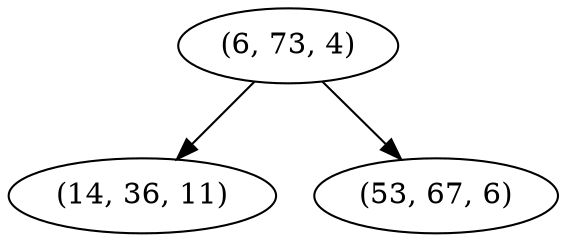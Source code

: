 digraph tree {
    "(6, 73, 4)";
    "(14, 36, 11)";
    "(53, 67, 6)";
    "(6, 73, 4)" -> "(14, 36, 11)";
    "(6, 73, 4)" -> "(53, 67, 6)";
}
